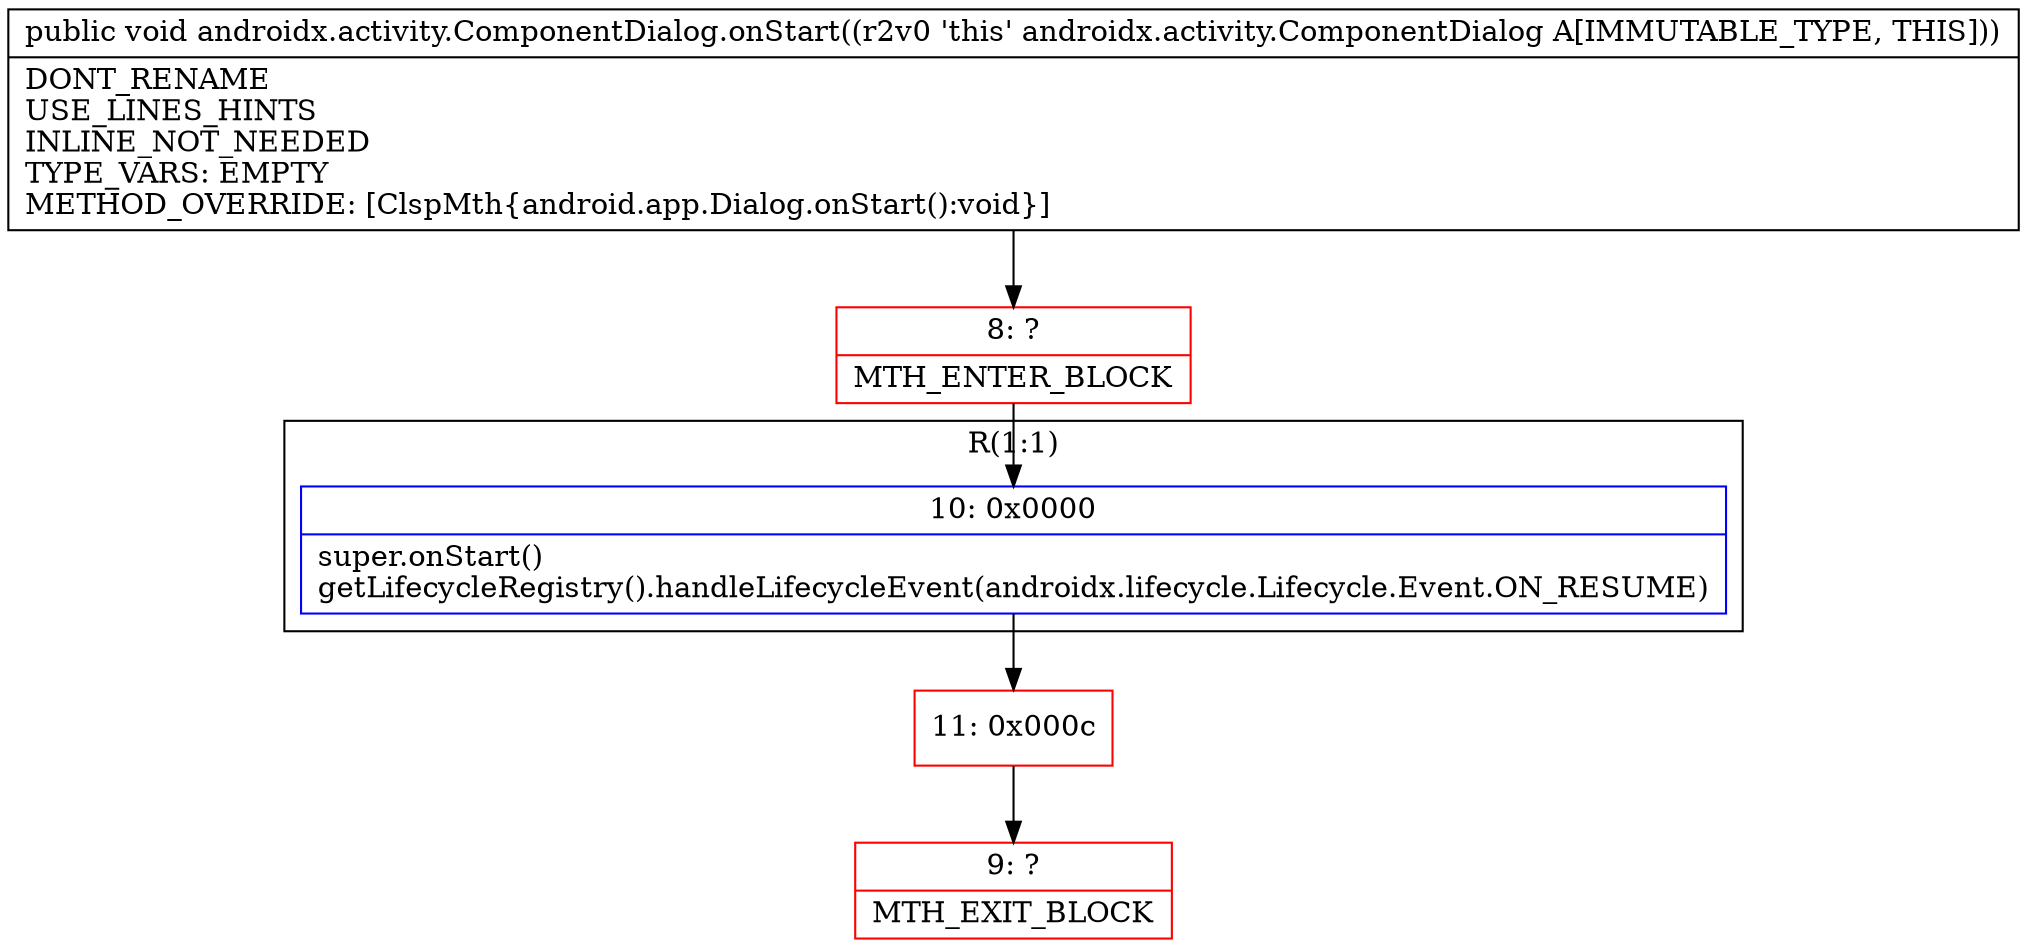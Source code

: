 digraph "CFG forandroidx.activity.ComponentDialog.onStart()V" {
subgraph cluster_Region_1490153039 {
label = "R(1:1)";
node [shape=record,color=blue];
Node_10 [shape=record,label="{10\:\ 0x0000|super.onStart()\lgetLifecycleRegistry().handleLifecycleEvent(androidx.lifecycle.Lifecycle.Event.ON_RESUME)\l}"];
}
Node_8 [shape=record,color=red,label="{8\:\ ?|MTH_ENTER_BLOCK\l}"];
Node_11 [shape=record,color=red,label="{11\:\ 0x000c}"];
Node_9 [shape=record,color=red,label="{9\:\ ?|MTH_EXIT_BLOCK\l}"];
MethodNode[shape=record,label="{public void androidx.activity.ComponentDialog.onStart((r2v0 'this' androidx.activity.ComponentDialog A[IMMUTABLE_TYPE, THIS]))  | DONT_RENAME\lUSE_LINES_HINTS\lINLINE_NOT_NEEDED\lTYPE_VARS: EMPTY\lMETHOD_OVERRIDE: [ClspMth\{android.app.Dialog.onStart():void\}]\l}"];
MethodNode -> Node_8;Node_10 -> Node_11;
Node_8 -> Node_10;
Node_11 -> Node_9;
}

